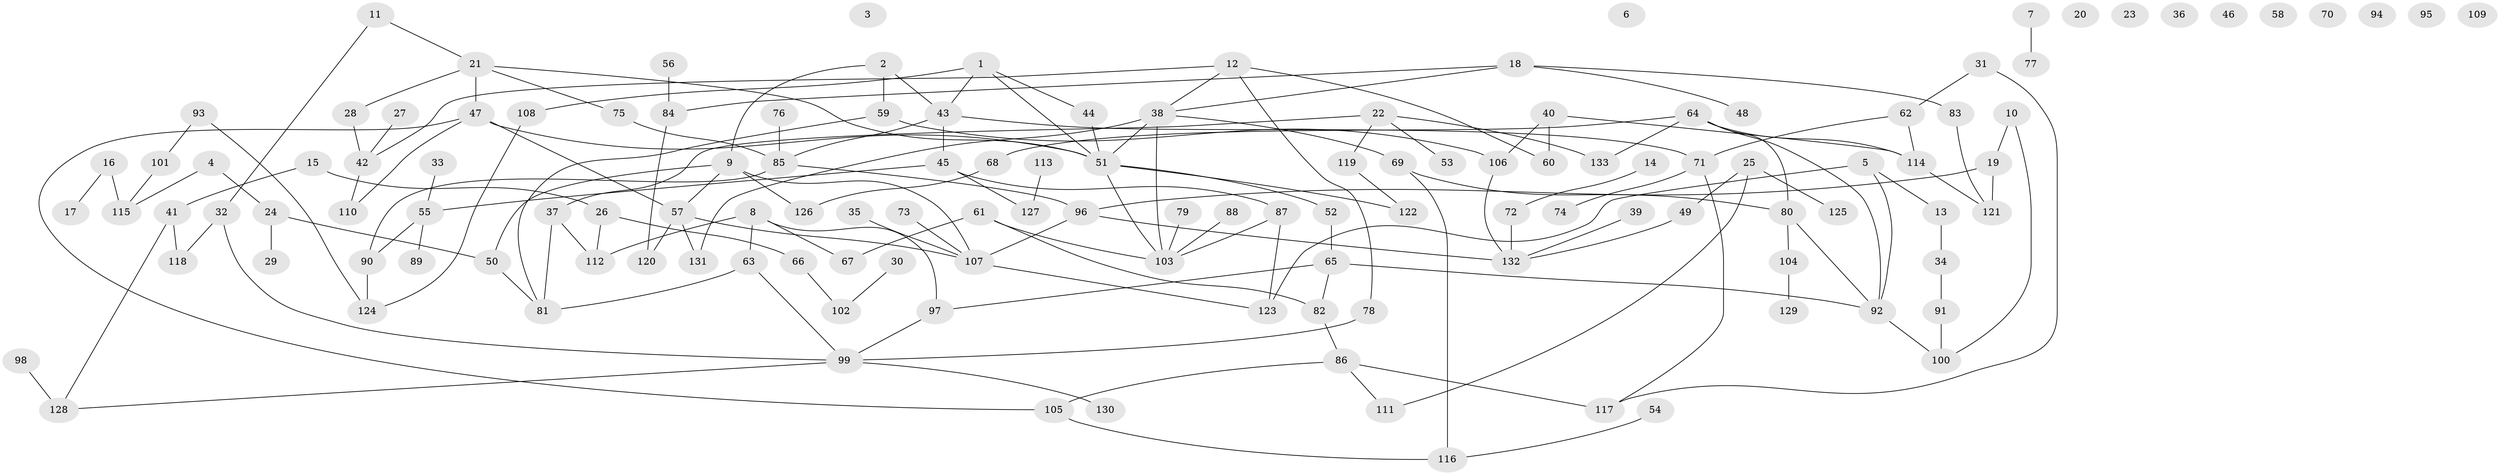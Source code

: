 // Generated by graph-tools (version 1.1) at 2025/49/03/09/25 03:49:14]
// undirected, 133 vertices, 165 edges
graph export_dot {
graph [start="1"]
  node [color=gray90,style=filled];
  1;
  2;
  3;
  4;
  5;
  6;
  7;
  8;
  9;
  10;
  11;
  12;
  13;
  14;
  15;
  16;
  17;
  18;
  19;
  20;
  21;
  22;
  23;
  24;
  25;
  26;
  27;
  28;
  29;
  30;
  31;
  32;
  33;
  34;
  35;
  36;
  37;
  38;
  39;
  40;
  41;
  42;
  43;
  44;
  45;
  46;
  47;
  48;
  49;
  50;
  51;
  52;
  53;
  54;
  55;
  56;
  57;
  58;
  59;
  60;
  61;
  62;
  63;
  64;
  65;
  66;
  67;
  68;
  69;
  70;
  71;
  72;
  73;
  74;
  75;
  76;
  77;
  78;
  79;
  80;
  81;
  82;
  83;
  84;
  85;
  86;
  87;
  88;
  89;
  90;
  91;
  92;
  93;
  94;
  95;
  96;
  97;
  98;
  99;
  100;
  101;
  102;
  103;
  104;
  105;
  106;
  107;
  108;
  109;
  110;
  111;
  112;
  113;
  114;
  115;
  116;
  117;
  118;
  119;
  120;
  121;
  122;
  123;
  124;
  125;
  126;
  127;
  128;
  129;
  130;
  131;
  132;
  133;
  1 -- 43;
  1 -- 44;
  1 -- 51;
  1 -- 108;
  2 -- 9;
  2 -- 43;
  2 -- 59;
  4 -- 24;
  4 -- 115;
  5 -- 13;
  5 -- 92;
  5 -- 123;
  7 -- 77;
  8 -- 63;
  8 -- 67;
  8 -- 97;
  8 -- 112;
  9 -- 50;
  9 -- 57;
  9 -- 107;
  9 -- 126;
  10 -- 19;
  10 -- 100;
  11 -- 21;
  11 -- 32;
  12 -- 38;
  12 -- 42;
  12 -- 60;
  12 -- 78;
  13 -- 34;
  14 -- 72;
  15 -- 26;
  15 -- 41;
  16 -- 17;
  16 -- 115;
  18 -- 38;
  18 -- 48;
  18 -- 83;
  18 -- 84;
  19 -- 96;
  19 -- 121;
  21 -- 28;
  21 -- 47;
  21 -- 51;
  21 -- 75;
  22 -- 37;
  22 -- 53;
  22 -- 119;
  22 -- 133;
  24 -- 29;
  24 -- 50;
  25 -- 49;
  25 -- 111;
  25 -- 125;
  26 -- 66;
  26 -- 112;
  27 -- 42;
  28 -- 42;
  30 -- 102;
  31 -- 62;
  31 -- 117;
  32 -- 99;
  32 -- 118;
  33 -- 55;
  34 -- 91;
  35 -- 107;
  37 -- 81;
  37 -- 112;
  38 -- 51;
  38 -- 69;
  38 -- 103;
  38 -- 131;
  39 -- 132;
  40 -- 60;
  40 -- 106;
  40 -- 114;
  41 -- 118;
  41 -- 128;
  42 -- 110;
  43 -- 45;
  43 -- 71;
  43 -- 85;
  44 -- 51;
  45 -- 55;
  45 -- 87;
  45 -- 127;
  47 -- 51;
  47 -- 57;
  47 -- 105;
  47 -- 110;
  49 -- 132;
  50 -- 81;
  51 -- 52;
  51 -- 103;
  51 -- 122;
  52 -- 65;
  54 -- 116;
  55 -- 89;
  55 -- 90;
  56 -- 84;
  57 -- 107;
  57 -- 120;
  57 -- 131;
  59 -- 81;
  59 -- 106;
  61 -- 67;
  61 -- 82;
  61 -- 103;
  62 -- 71;
  62 -- 114;
  63 -- 81;
  63 -- 99;
  64 -- 68;
  64 -- 80;
  64 -- 92;
  64 -- 114;
  64 -- 133;
  65 -- 82;
  65 -- 92;
  65 -- 97;
  66 -- 102;
  68 -- 126;
  69 -- 80;
  69 -- 116;
  71 -- 74;
  71 -- 117;
  72 -- 132;
  73 -- 107;
  75 -- 85;
  76 -- 85;
  78 -- 99;
  79 -- 103;
  80 -- 92;
  80 -- 104;
  82 -- 86;
  83 -- 121;
  84 -- 120;
  85 -- 90;
  85 -- 96;
  86 -- 105;
  86 -- 111;
  86 -- 117;
  87 -- 103;
  87 -- 123;
  88 -- 103;
  90 -- 124;
  91 -- 100;
  92 -- 100;
  93 -- 101;
  93 -- 124;
  96 -- 107;
  96 -- 132;
  97 -- 99;
  98 -- 128;
  99 -- 128;
  99 -- 130;
  101 -- 115;
  104 -- 129;
  105 -- 116;
  106 -- 132;
  107 -- 123;
  108 -- 124;
  113 -- 127;
  114 -- 121;
  119 -- 122;
}
